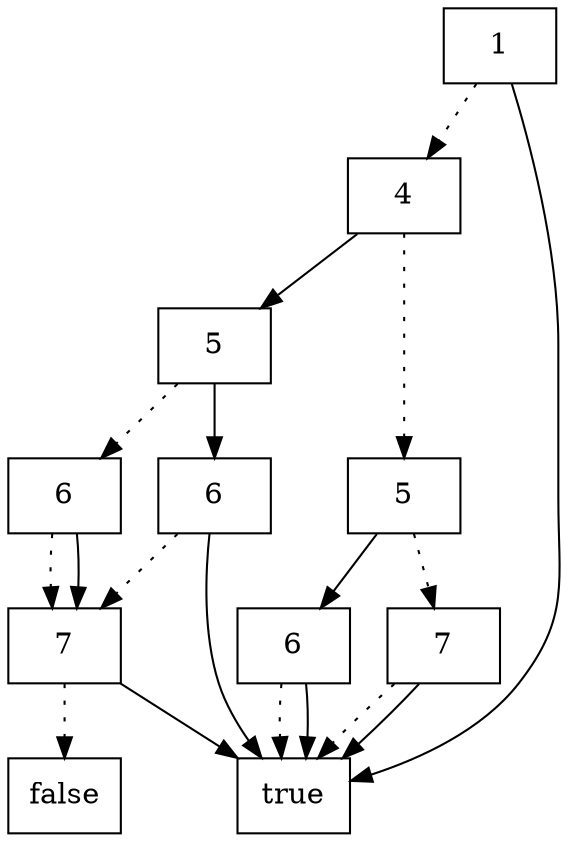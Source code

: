 digraph G {
0 [label="1" shape="cercle"];
1 [label="4" shape="cercle"];
2 [label="5" shape="cercle"];
3 [label="7" shape="cercle"];
4 [label="true" shape="cercle"];
3 -> 4 [style=dotted];
3 -> 4;
5 [label="6" shape="cercle"];
5 -> 4 [style=dotted];
5 -> 4;
2 -> 3 [style=dotted];
2 -> 5;
6 [label="5" shape="cercle"];
7 [label="6" shape="cercle"];
8 [label="7" shape="cercle"];
9 [label="false" shape="cercle"];
8 -> 9 [style=dotted];
8 -> 4;
7 -> 8 [style=dotted];
7 -> 8;
10 [label="6" shape="cercle"];
10 -> 8 [style=dotted];
10 -> 4;
6 -> 7 [style=dotted];
6 -> 10;
1 -> 2 [style=dotted];
1 -> 6;
0 -> 1 [style=dotted];
0 -> 4;
}
